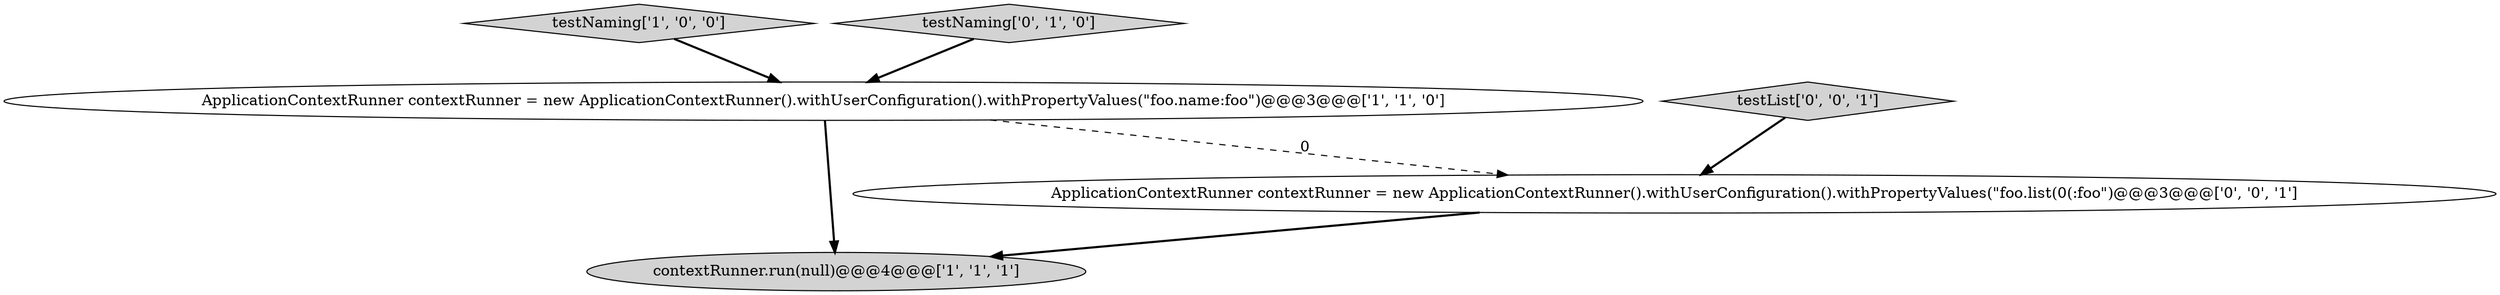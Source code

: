 digraph {
4 [style = filled, label = "ApplicationContextRunner contextRunner = new ApplicationContextRunner().withUserConfiguration().withPropertyValues(\"foo.list(0(:foo\")@@@3@@@['0', '0', '1']", fillcolor = white, shape = ellipse image = "AAA0AAABBB3BBB"];
2 [style = filled, label = "contextRunner.run(null)@@@4@@@['1', '1', '1']", fillcolor = lightgray, shape = ellipse image = "AAA0AAABBB1BBB"];
1 [style = filled, label = "testNaming['1', '0', '0']", fillcolor = lightgray, shape = diamond image = "AAA0AAABBB1BBB"];
0 [style = filled, label = "ApplicationContextRunner contextRunner = new ApplicationContextRunner().withUserConfiguration().withPropertyValues(\"foo.name:foo\")@@@3@@@['1', '1', '0']", fillcolor = white, shape = ellipse image = "AAA0AAABBB1BBB"];
5 [style = filled, label = "testList['0', '0', '1']", fillcolor = lightgray, shape = diamond image = "AAA0AAABBB3BBB"];
3 [style = filled, label = "testNaming['0', '1', '0']", fillcolor = lightgray, shape = diamond image = "AAA0AAABBB2BBB"];
3->0 [style = bold, label=""];
0->4 [style = dashed, label="0"];
1->0 [style = bold, label=""];
4->2 [style = bold, label=""];
5->4 [style = bold, label=""];
0->2 [style = bold, label=""];
}

